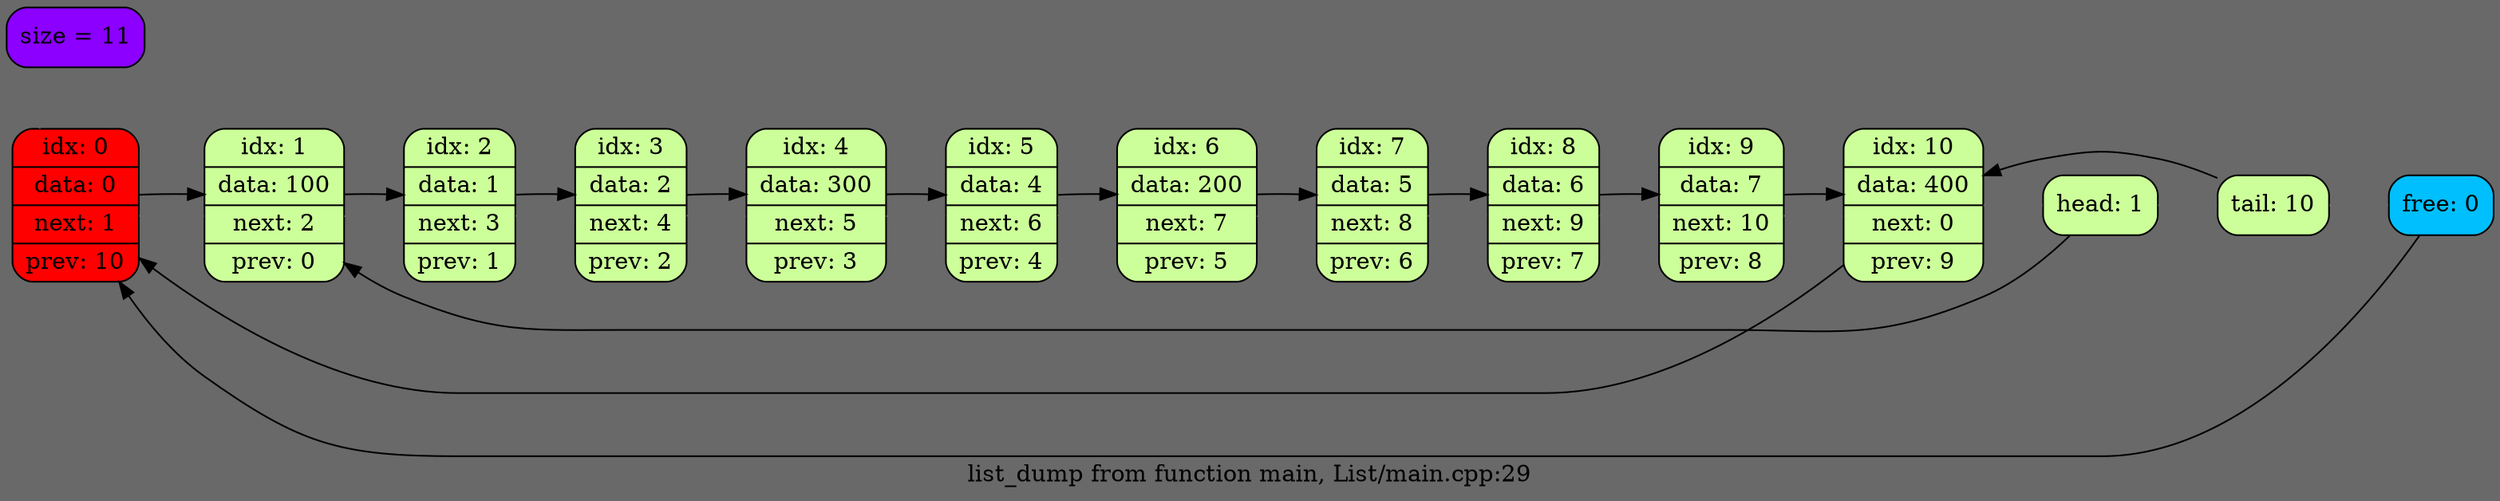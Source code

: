 digraph List {
	rankdir = LR;
	node [shape = record];
	bgcolor = "#696969";
	0 -> 0 -> 1 -> 2 -> 3 -> 4 -> 5 -> 6 -> 7 -> 8 -> 9 -> 10 -> head -> tail -> free[arrowsize = 0.0, weight = "10000", color = "#696969", fontname = "Times-New-Roman"];
	0 [shape = Mrecord, style = filled, fillcolor = "#ff0000", label = "idx: 0 | data: 0 | next: 1 | prev: 10"];
	1 [shape = Mrecord, style = filled, fillcolor = "#ccff99", label = "idx: 1 | data: 100 | next: 2 | prev: 0"];
	2 [shape = Mrecord, style = filled, fillcolor = "#ccff99", label = "idx: 2 | data: 1 | next: 3 | prev: 1"];
	3 [shape = Mrecord, style = filled, fillcolor = "#ccff99", label = "idx: 3 | data: 2 | next: 4 | prev: 2"];
	4 [shape = Mrecord, style = filled, fillcolor = "#ccff99", label = "idx: 4 | data: 300 | next: 5 | prev: 3"];
	5 [shape = Mrecord, style = filled, fillcolor = "#ccff99", label = "idx: 5 | data: 4 | next: 6 | prev: 4"];
	6 [shape = Mrecord, style = filled, fillcolor = "#ccff99", label = "idx: 6 | data: 200 | next: 7 | prev: 5"];
	7 [shape = Mrecord, style = filled, fillcolor = "#ccff99", label = "idx: 7 | data: 5 | next: 8 | prev: 6"];
	8 [shape = Mrecord, style = filled, fillcolor = "#ccff99", label = "idx: 8 | data: 6 | next: 9 | prev: 7"];
	9 [shape = Mrecord, style = filled, fillcolor = "#ccff99", label = "idx: 9 | data: 7 | next: 10 | prev: 8"];
	10 [shape = Mrecord, style = filled, fillcolor = "#ccff99", label = "idx: 10 | data: 400 | next: 0 | prev: 9"];
	head [shape = Mrecord, style = filled, fillcolor = "#ccff99", label = "head: 1"];
	tail [shape = Mrecord, style = filled, fillcolor = "#ccff99", label = "tail: 10"];
	free [shape = Mrecord, style = filled, fillcolor = "#00BFFF", label = "free: 0"];
	0 -> 1
	1 -> 2
	2 -> 3
	3 -> 4
	4 -> 5
	5 -> 6
	6 -> 7
	7 -> 8
	8 -> 9
	9 -> 10
	10 -> 0
	head -> 1
	tail -> 10
	free -> 0
	label = "list_dump from function main, List/main.cpp:29";
	All[shape = Mrecord, style = filled, fillcolor = "#8B00FF", label = "size = 11"];}
